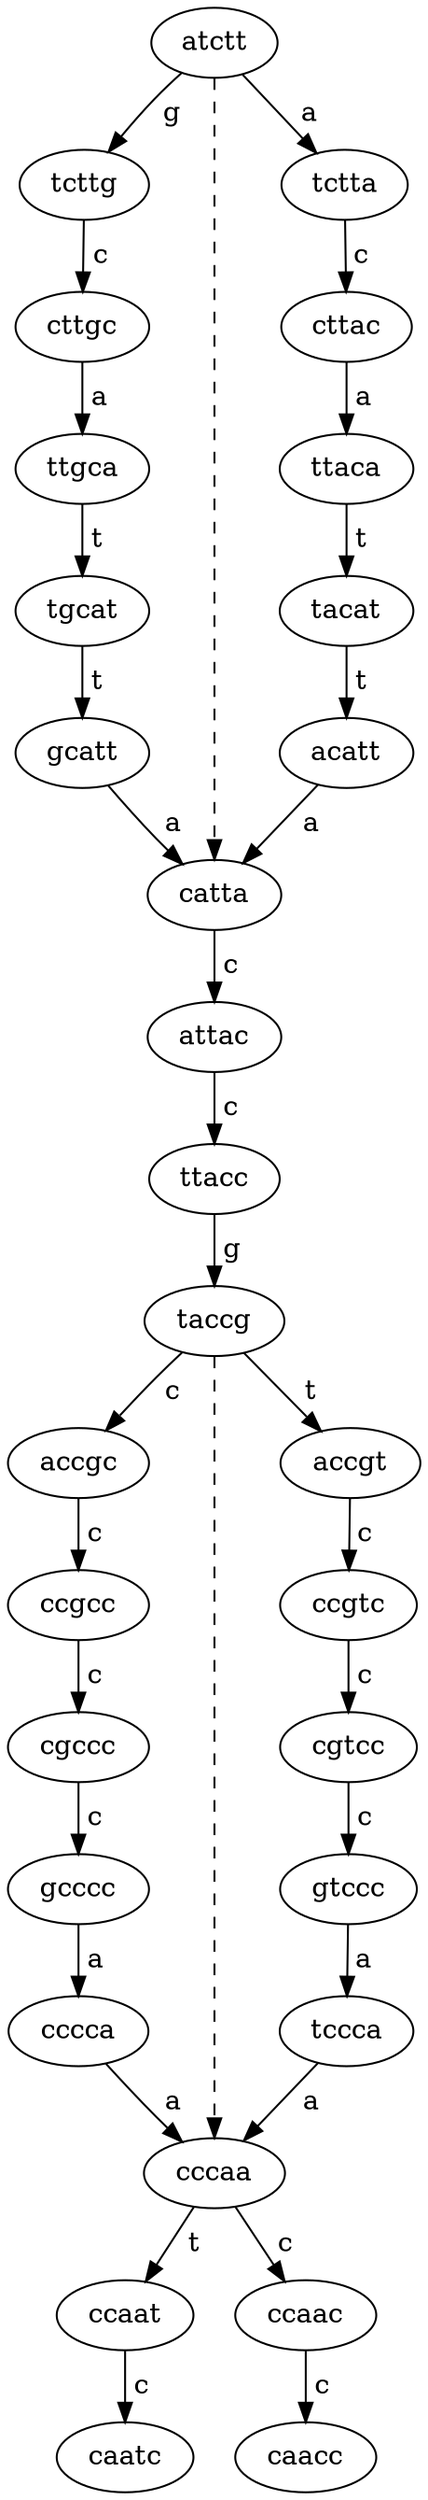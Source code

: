 digraph sample{
	nodesep="0.3";
	ranksep="0.3";
	"atctt" -> "tcttg" [ label = " g" ];
	"atctt" -> "catta" [ style = "dashed" ];
	"tcttg" -> "cttgc" [ label = " c" ];
	"cttgc" -> "ttgca" [ label = " a" ];
	"ttgca" -> "tgcat" [ label = " t" ];
	"tgcat" -> "gcatt" [ label = " t" ];
	"gcatt" -> "catta" [ label = " a" ];
	"catta" -> "attac" [ label = " c" ];
	"attac" -> "ttacc" [ label = " c" ];
	"ttacc" -> "taccg" [ label = " g" ];
	"taccg" -> "accgc" [ label = " c" ];
	"accgc" -> "ccgcc" [ label = " c" ];
	"ccgcc" -> "cgccc" [ label = " c" ];
	"cgccc" -> "gcccc" [ label = " c" ];
	"gcccc" -> "cccca" [ label = " a" ];
	"cccca" -> "cccaa" [ label = " a" ];
	"cccaa" -> "ccaat" [ label = " t" ];
	"ccaat" -> "caatc" [ label = " c" ];
	"atctt" -> "tctta" [ label = " a" ];
	"tctta" -> "cttac" [ label = " c" ];
	"cttac" -> "ttaca" [ label = " a" ];
	"ttaca" -> "tacat" [ label = " t" ];
	"tacat" -> "acatt" [ label = " t" ];
	"acatt" -> "catta" [ label = " a" ];
	"taccg" -> "accgt" [ label = " t" ];
	"taccg" -> "cccaa" [ style = "dashed" ];
	"accgt" -> "ccgtc" [ label = " c" ];
	"ccgtc" -> "cgtcc" [ label = " c" ];
	"cgtcc" -> "gtccc" [ label = " c" ];
	"gtccc" -> "tccca" [ label = " a" ];
	"tccca" -> "cccaa" [ label = " a" ];
	"cccaa" -> "ccaac" [ label = " c" ];
	"ccaac" -> "caacc" [ label = " c" ];
}
